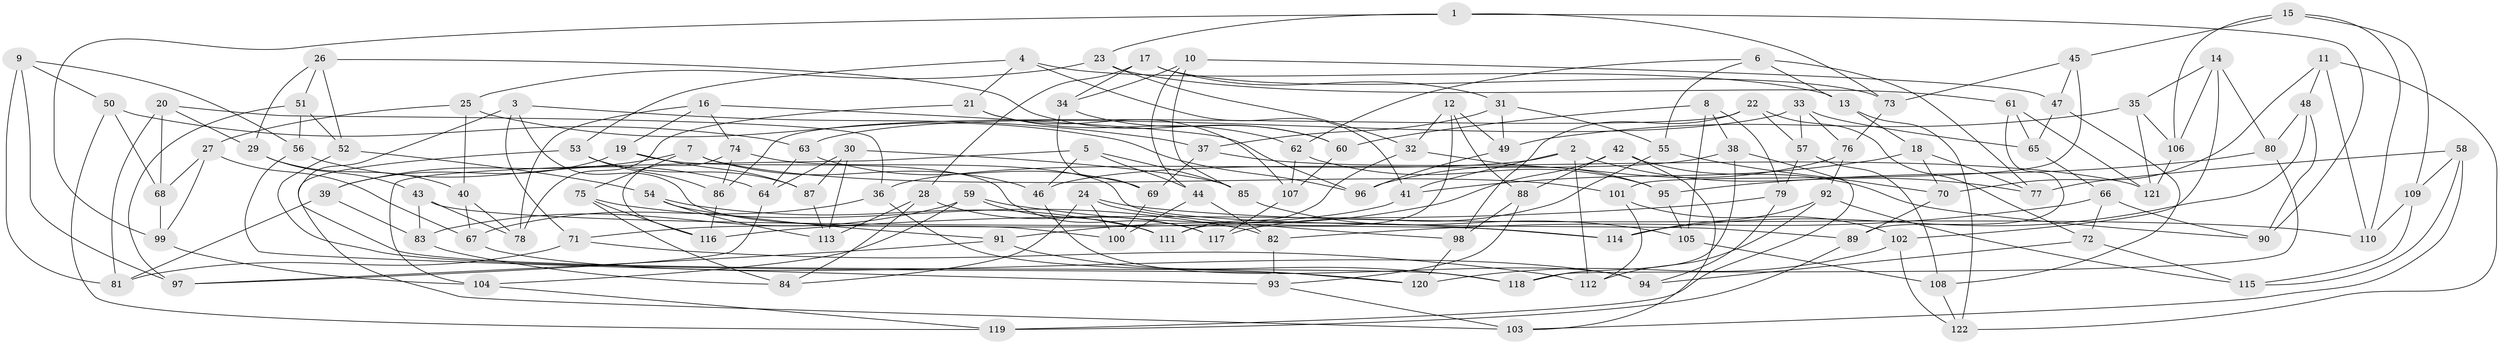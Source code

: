 // Generated by graph-tools (version 1.1) at 2025/38/03/09/25 02:38:13]
// undirected, 122 vertices, 244 edges
graph export_dot {
graph [start="1"]
  node [color=gray90,style=filled];
  1;
  2;
  3;
  4;
  5;
  6;
  7;
  8;
  9;
  10;
  11;
  12;
  13;
  14;
  15;
  16;
  17;
  18;
  19;
  20;
  21;
  22;
  23;
  24;
  25;
  26;
  27;
  28;
  29;
  30;
  31;
  32;
  33;
  34;
  35;
  36;
  37;
  38;
  39;
  40;
  41;
  42;
  43;
  44;
  45;
  46;
  47;
  48;
  49;
  50;
  51;
  52;
  53;
  54;
  55;
  56;
  57;
  58;
  59;
  60;
  61;
  62;
  63;
  64;
  65;
  66;
  67;
  68;
  69;
  70;
  71;
  72;
  73;
  74;
  75;
  76;
  77;
  78;
  79;
  80;
  81;
  82;
  83;
  84;
  85;
  86;
  87;
  88;
  89;
  90;
  91;
  92;
  93;
  94;
  95;
  96;
  97;
  98;
  99;
  100;
  101;
  102;
  103;
  104;
  105;
  106;
  107;
  108;
  109;
  110;
  111;
  112;
  113;
  114;
  115;
  116;
  117;
  118;
  119;
  120;
  121;
  122;
  1 -- 73;
  1 -- 23;
  1 -- 99;
  1 -- 90;
  2 -- 41;
  2 -- 77;
  2 -- 36;
  2 -- 112;
  3 -- 100;
  3 -- 37;
  3 -- 71;
  3 -- 118;
  4 -- 13;
  4 -- 21;
  4 -- 41;
  4 -- 53;
  5 -- 85;
  5 -- 104;
  5 -- 46;
  5 -- 44;
  6 -- 13;
  6 -- 62;
  6 -- 55;
  6 -- 77;
  7 -- 75;
  7 -- 39;
  7 -- 101;
  7 -- 46;
  8 -- 60;
  8 -- 105;
  8 -- 79;
  8 -- 38;
  9 -- 97;
  9 -- 81;
  9 -- 50;
  9 -- 56;
  10 -- 85;
  10 -- 34;
  10 -- 44;
  10 -- 47;
  11 -- 70;
  11 -- 122;
  11 -- 48;
  11 -- 110;
  12 -- 111;
  12 -- 88;
  12 -- 49;
  12 -- 32;
  13 -- 122;
  13 -- 18;
  14 -- 102;
  14 -- 35;
  14 -- 80;
  14 -- 106;
  15 -- 110;
  15 -- 109;
  15 -- 106;
  15 -- 45;
  16 -- 78;
  16 -- 96;
  16 -- 19;
  16 -- 74;
  17 -- 31;
  17 -- 34;
  17 -- 28;
  17 -- 73;
  18 -- 70;
  18 -- 77;
  18 -- 41;
  19 -- 117;
  19 -- 87;
  19 -- 39;
  20 -- 68;
  20 -- 29;
  20 -- 81;
  20 -- 36;
  21 -- 62;
  21 -- 78;
  21 -- 107;
  22 -- 72;
  22 -- 86;
  22 -- 57;
  22 -- 98;
  23 -- 61;
  23 -- 25;
  23 -- 32;
  24 -- 110;
  24 -- 84;
  24 -- 98;
  24 -- 100;
  25 -- 40;
  25 -- 27;
  25 -- 96;
  26 -- 52;
  26 -- 51;
  26 -- 60;
  26 -- 29;
  27 -- 99;
  27 -- 68;
  27 -- 67;
  28 -- 113;
  28 -- 84;
  28 -- 117;
  29 -- 40;
  29 -- 43;
  30 -- 87;
  30 -- 85;
  30 -- 64;
  30 -- 113;
  31 -- 55;
  31 -- 37;
  31 -- 49;
  32 -- 95;
  32 -- 111;
  33 -- 65;
  33 -- 57;
  33 -- 63;
  33 -- 76;
  34 -- 69;
  34 -- 60;
  35 -- 49;
  35 -- 106;
  35 -- 121;
  36 -- 67;
  36 -- 120;
  37 -- 69;
  37 -- 121;
  38 -- 46;
  38 -- 118;
  38 -- 119;
  39 -- 83;
  39 -- 81;
  40 -- 78;
  40 -- 67;
  41 -- 71;
  42 -- 91;
  42 -- 90;
  42 -- 103;
  42 -- 88;
  43 -- 114;
  43 -- 78;
  43 -- 83;
  44 -- 100;
  44 -- 82;
  45 -- 101;
  45 -- 73;
  45 -- 47;
  46 -- 94;
  47 -- 108;
  47 -- 65;
  48 -- 80;
  48 -- 90;
  48 -- 114;
  49 -- 96;
  50 -- 119;
  50 -- 63;
  50 -- 68;
  51 -- 56;
  51 -- 52;
  51 -- 97;
  52 -- 120;
  52 -- 54;
  53 -- 103;
  53 -- 87;
  53 -- 86;
  54 -- 91;
  54 -- 111;
  54 -- 113;
  55 -- 70;
  55 -- 117;
  56 -- 64;
  56 -- 93;
  57 -- 79;
  57 -- 108;
  58 -- 109;
  58 -- 115;
  58 -- 77;
  58 -- 103;
  59 -- 83;
  59 -- 111;
  59 -- 114;
  59 -- 104;
  60 -- 107;
  61 -- 65;
  61 -- 121;
  61 -- 89;
  62 -- 95;
  62 -- 107;
  63 -- 64;
  63 -- 69;
  64 -- 97;
  65 -- 66;
  66 -- 72;
  66 -- 90;
  66 -- 82;
  67 -- 94;
  68 -- 99;
  69 -- 100;
  70 -- 89;
  71 -- 112;
  71 -- 81;
  72 -- 115;
  72 -- 94;
  73 -- 76;
  74 -- 89;
  74 -- 86;
  74 -- 116;
  75 -- 82;
  75 -- 84;
  75 -- 116;
  76 -- 92;
  76 -- 96;
  79 -- 116;
  79 -- 94;
  80 -- 118;
  80 -- 95;
  82 -- 93;
  83 -- 84;
  85 -- 105;
  86 -- 116;
  87 -- 113;
  88 -- 93;
  88 -- 98;
  89 -- 119;
  91 -- 118;
  91 -- 97;
  92 -- 112;
  92 -- 114;
  92 -- 115;
  93 -- 103;
  95 -- 105;
  98 -- 120;
  99 -- 104;
  101 -- 102;
  101 -- 112;
  102 -- 120;
  102 -- 122;
  104 -- 119;
  105 -- 108;
  106 -- 121;
  107 -- 117;
  108 -- 122;
  109 -- 115;
  109 -- 110;
}
